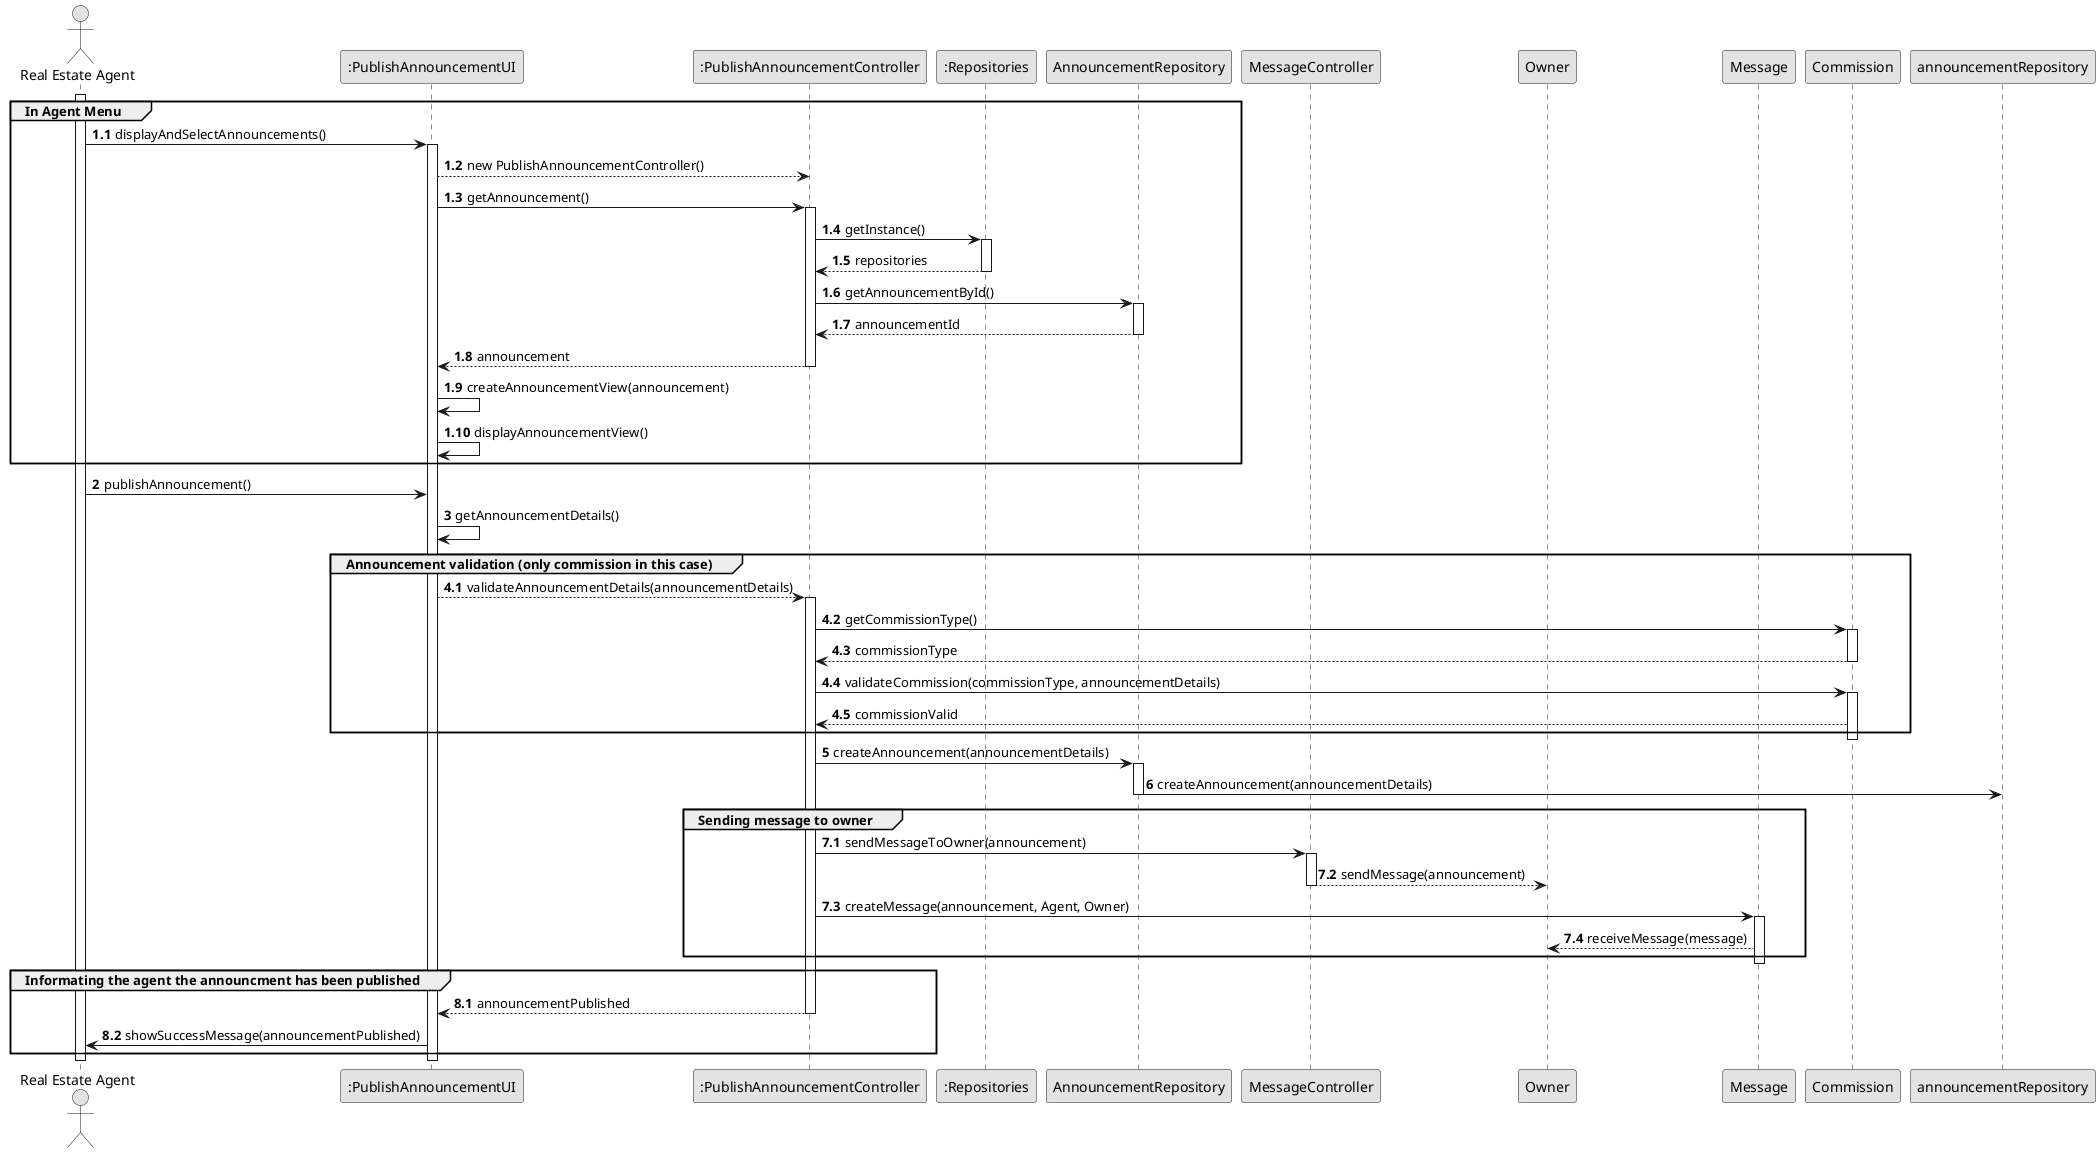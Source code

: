 @startuml
skinparam monochrome true
skinparam packageStyle rectangle
skinparam shadowing false

actor "Real Estate Agent" as Agent
participant ":PublishAnnouncementUI" as UI
participant ":PublishAnnouncementController" as CTRL
participant ":Repositories" as Repositories
participant "AnnouncementRepository" as AnnouncementRepository
participant "MessageController" as MessageController
participant "Owner" as Owner
participant "Message" as Message
participant "Commission" as Commission
autonumber 1

activate Agent
autonumber 1.1
group In Agent Menu
Agent -> UI : displayAndSelectAnnouncements()
activate UI
UI --> CTRL : new PublishAnnouncementController()
UI -> CTRL : getAnnouncement()
activate CTRL
CTRL -> Repositories : getInstance()
activate Repositories
Repositories --> CTRL : repositories
deactivate Repositories
CTRL -> AnnouncementRepository : getAnnouncementById()
activate AnnouncementRepository
AnnouncementRepository --> CTRL : announcementId
deactivate AnnouncementRepository
CTRL --> UI : announcement
deactivate CTRL
UI -> UI : createAnnouncementView(announcement)
UI -> UI : displayAnnouncementView()

end
autonumber 2

Agent -> UI : publishAnnouncement()
UI -> UI : getAnnouncementDetails()

group Announcement validation (only commission in this case)
autonumber 4
autonumber 4.1
UI --> CTRL : validateAnnouncementDetails(announcementDetails)
activate CTRL
CTRL -> Commission : getCommissionType()
activate Commission
Commission --> CTRL : commissionType
deactivate Commission
CTRL -> Commission : validateCommission(commissionType, announcementDetails)
activate Commission
Commission --> CTRL : commissionValid
autonumber 5
end
deactivate Commission

CTRL -> AnnouncementRepository : createAnnouncement(announcementDetails)
activate AnnouncementRepository
AnnouncementRepository -> announcementRepository : createAnnouncement(announcementDetails)
deactivate AnnouncementRepository

group Sending message to owner
autonumber 7
autonumber 7.1
CTRL -> MessageController : sendMessageToOwner(announcement)
activate MessageController
MessageController --> Owner : sendMessage(announcement)
deactivate MessageController
CTRL -> Message : createMessage(announcement, Agent, Owner)
activate Message
Message --> Owner : receiveMessage(message)
autonumber 8
end
deactivate Message
autonumber 8
autonumber 8.1
group Informating the agent the announcment has been published
CTRL --> UI : announcementPublished
deactivate CTRL
UI -> Agent : showSuccessMessage(announcementPublished)
autonumber 9
end
deactivate UI
deactivate Agent
@enduml
